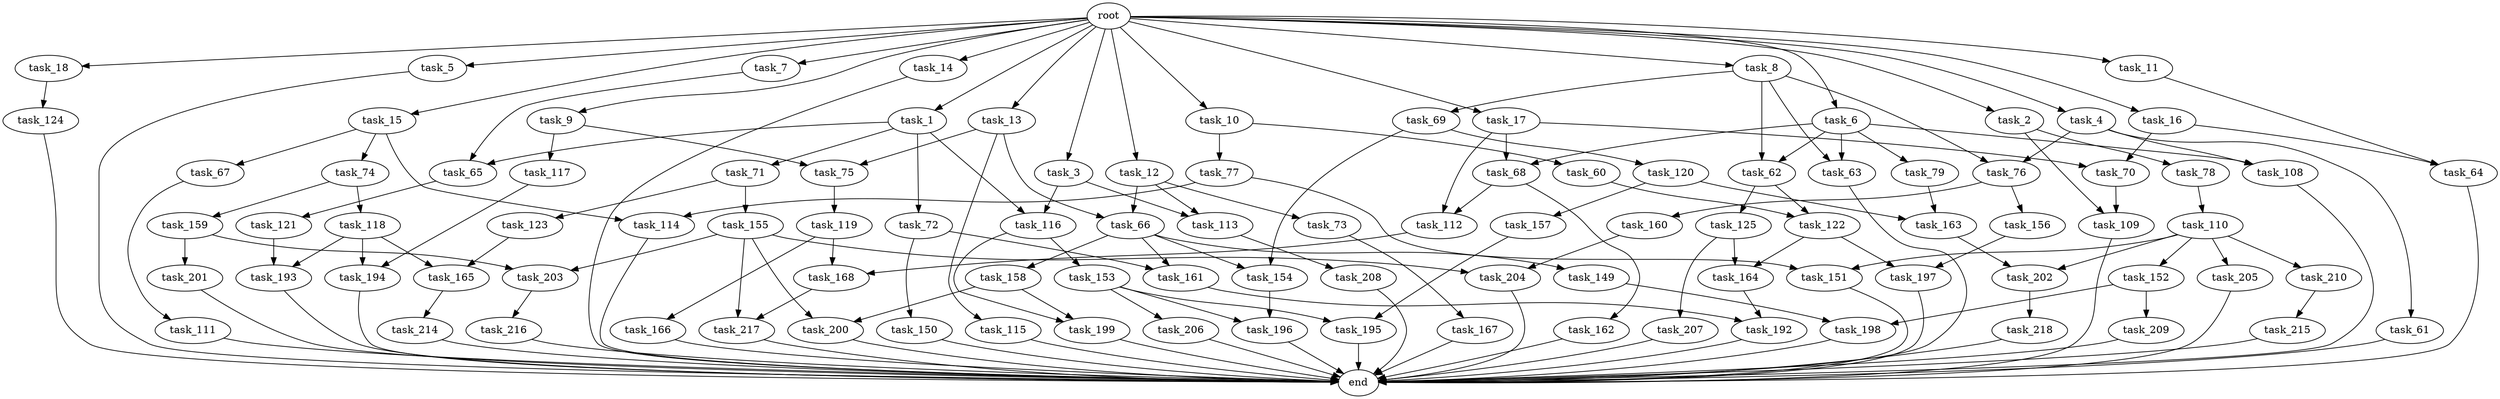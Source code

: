 digraph G {
  task_116 [size="274877906944.000000"];
  task_163 [size="292057776128.000000"];
  task_15 [size="1024.000000"];
  task_118 [size="858993459200.000000"];
  task_207 [size="549755813888.000000"];
  task_168 [size="833223655424.000000"];
  task_153 [size="309237645312.000000"];
  end [size="0.000000"];
  task_7 [size="1024.000000"];
  task_119 [size="214748364800.000000"];
  task_166 [size="695784701952.000000"];
  task_79 [size="137438953472.000000"];
  task_75 [size="1073741824000.000000"];
  task_214 [size="549755813888.000000"];
  task_154 [size="764504178688.000000"];
  task_204 [size="523986010112.000000"];
  task_117 [size="858993459200.000000"];
  task_196 [size="249108103168.000000"];
  task_9 [size="1024.000000"];
  task_155 [size="858993459200.000000"];
  task_216 [size="137438953472.000000"];
  task_112 [size="635655159808.000000"];
  task_121 [size="309237645312.000000"];
  task_164 [size="627065225216.000000"];
  task_217 [size="343597383680.000000"];
  task_73 [size="34359738368.000000"];
  task_64 [size="635655159808.000000"];
  task_77 [size="858993459200.000000"];
  task_198 [size="446676598784.000000"];
  task_65 [size="833223655424.000000"];
  task_150 [size="34359738368.000000"];
  task_18 [size="1024.000000"];
  task_159 [size="858993459200.000000"];
  task_63 [size="833223655424.000000"];
  task_68 [size="352187318272.000000"];
  task_115 [size="214748364800.000000"];
  task_206 [size="214748364800.000000"];
  task_160 [size="858993459200.000000"];
  task_61 [size="34359738368.000000"];
  task_11 [size="1024.000000"];
  task_167 [size="549755813888.000000"];
  task_125 [size="858993459200.000000"];
  task_156 [size="858993459200.000000"];
  task_1 [size="1024.000000"];
  task_78 [size="695784701952.000000"];
  task_5 [size="1024.000000"];
  task_157 [size="214748364800.000000"];
  task_109 [size="1005022347264.000000"];
  task_210 [size="420906795008.000000"];
  task_201 [size="549755813888.000000"];
  task_69 [size="695784701952.000000"];
  task_162 [size="420906795008.000000"];
  task_165 [size="455266533376.000000"];
  task_123 [size="858993459200.000000"];
  task_194 [size="730144440320.000000"];
  task_62 [size="833223655424.000000"];
  task_66 [size="249108103168.000000"];
  task_161 [size="249108103168.000000"];
  task_195 [size="352187318272.000000"];
  task_192 [size="386547056640.000000"];
  task_4 [size="1024.000000"];
  task_60 [size="858993459200.000000"];
  task_10 [size="1024.000000"];
  task_193 [size="455266533376.000000"];
  task_158 [size="214748364800.000000"];
  task_70 [size="429496729600.000000"];
  task_71 [size="137438953472.000000"];
  task_67 [size="695784701952.000000"];
  task_14 [size="1024.000000"];
  task_12 [size="1024.000000"];
  task_13 [size="1024.000000"];
  task_108 [size="171798691840.000000"];
  task_3 [size="1024.000000"];
  task_114 [size="1116691496960.000000"];
  task_151 [size="841813590016.000000"];
  task_113 [size="171798691840.000000"];
  task_6 [size="1024.000000"];
  task_203 [size="858993459200.000000"];
  task_124 [size="695784701952.000000"];
  task_2 [size="1024.000000"];
  task_209 [size="137438953472.000000"];
  task_197 [size="111669149696.000000"];
  task_72 [size="137438953472.000000"];
  task_74 [size="695784701952.000000"];
  task_149 [size="214748364800.000000"];
  task_17 [size="1024.000000"];
  task_76 [size="730144440320.000000"];
  task_202 [size="970662608896.000000"];
  task_120 [size="549755813888.000000"];
  task_200 [size="858993459200.000000"];
  root [size="0.000000"];
  task_205 [size="420906795008.000000"];
  task_111 [size="137438953472.000000"];
  task_8 [size="1024.000000"];
  task_16 [size="1024.000000"];
  task_199 [size="858993459200.000000"];
  task_152 [size="420906795008.000000"];
  task_218 [size="34359738368.000000"];
  task_215 [size="214748364800.000000"];
  task_110 [size="309237645312.000000"];
  task_122 [size="996432412672.000000"];
  task_208 [size="858993459200.000000"];

  task_116 -> task_153 [size="301989888.000000"];
  task_116 -> task_199 [size="301989888.000000"];
  task_163 -> task_202 [size="536870912.000000"];
  task_15 -> task_114 [size="679477248.000000"];
  task_15 -> task_67 [size="679477248.000000"];
  task_15 -> task_74 [size="679477248.000000"];
  task_118 -> task_193 [size="33554432.000000"];
  task_118 -> task_194 [size="33554432.000000"];
  task_118 -> task_165 [size="33554432.000000"];
  task_207 -> end [size="1.000000"];
  task_168 -> task_217 [size="33554432.000000"];
  task_153 -> task_206 [size="209715200.000000"];
  task_153 -> task_195 [size="209715200.000000"];
  task_153 -> task_196 [size="209715200.000000"];
  task_7 -> task_65 [size="679477248.000000"];
  task_119 -> task_166 [size="679477248.000000"];
  task_119 -> task_168 [size="679477248.000000"];
  task_166 -> end [size="1.000000"];
  task_79 -> task_163 [size="75497472.000000"];
  task_75 -> task_119 [size="209715200.000000"];
  task_214 -> end [size="1.000000"];
  task_154 -> task_196 [size="33554432.000000"];
  task_204 -> end [size="1.000000"];
  task_117 -> task_194 [size="679477248.000000"];
  task_196 -> end [size="1.000000"];
  task_9 -> task_75 [size="838860800.000000"];
  task_9 -> task_117 [size="838860800.000000"];
  task_155 -> task_200 [size="301989888.000000"];
  task_155 -> task_217 [size="301989888.000000"];
  task_155 -> task_203 [size="301989888.000000"];
  task_155 -> task_204 [size="301989888.000000"];
  task_216 -> end [size="1.000000"];
  task_112 -> task_168 [size="134217728.000000"];
  task_121 -> task_193 [size="411041792.000000"];
  task_164 -> task_192 [size="301989888.000000"];
  task_217 -> end [size="1.000000"];
  task_73 -> task_167 [size="536870912.000000"];
  task_64 -> end [size="1.000000"];
  task_77 -> task_114 [size="411041792.000000"];
  task_77 -> task_151 [size="411041792.000000"];
  task_198 -> end [size="1.000000"];
  task_65 -> task_121 [size="301989888.000000"];
  task_150 -> end [size="1.000000"];
  task_18 -> task_124 [size="679477248.000000"];
  task_159 -> task_201 [size="536870912.000000"];
  task_159 -> task_203 [size="536870912.000000"];
  task_63 -> end [size="1.000000"];
  task_68 -> task_112 [size="411041792.000000"];
  task_68 -> task_162 [size="411041792.000000"];
  task_115 -> end [size="1.000000"];
  task_206 -> end [size="1.000000"];
  task_160 -> task_204 [size="209715200.000000"];
  task_61 -> end [size="1.000000"];
  task_11 -> task_64 [size="411041792.000000"];
  task_167 -> end [size="1.000000"];
  task_125 -> task_164 [size="536870912.000000"];
  task_125 -> task_207 [size="536870912.000000"];
  task_156 -> task_197 [size="33554432.000000"];
  task_1 -> task_65 [size="134217728.000000"];
  task_1 -> task_116 [size="134217728.000000"];
  task_1 -> task_72 [size="134217728.000000"];
  task_1 -> task_71 [size="134217728.000000"];
  task_78 -> task_110 [size="301989888.000000"];
  task_5 -> end [size="1.000000"];
  task_157 -> task_195 [size="134217728.000000"];
  task_109 -> end [size="1.000000"];
  task_210 -> task_215 [size="209715200.000000"];
  task_201 -> end [size="1.000000"];
  task_69 -> task_120 [size="536870912.000000"];
  task_69 -> task_154 [size="536870912.000000"];
  task_162 -> end [size="1.000000"];
  task_165 -> task_214 [size="536870912.000000"];
  task_123 -> task_165 [size="411041792.000000"];
  task_194 -> end [size="1.000000"];
  task_62 -> task_122 [size="838860800.000000"];
  task_62 -> task_125 [size="838860800.000000"];
  task_66 -> task_149 [size="209715200.000000"];
  task_66 -> task_158 [size="209715200.000000"];
  task_66 -> task_154 [size="209715200.000000"];
  task_66 -> task_161 [size="209715200.000000"];
  task_161 -> task_192 [size="75497472.000000"];
  task_195 -> end [size="1.000000"];
  task_192 -> end [size="1.000000"];
  task_4 -> task_108 [size="33554432.000000"];
  task_4 -> task_76 [size="33554432.000000"];
  task_4 -> task_61 [size="33554432.000000"];
  task_60 -> task_122 [size="134217728.000000"];
  task_10 -> task_60 [size="838860800.000000"];
  task_10 -> task_77 [size="838860800.000000"];
  task_193 -> end [size="1.000000"];
  task_158 -> task_199 [size="536870912.000000"];
  task_158 -> task_200 [size="536870912.000000"];
  task_70 -> task_109 [size="301989888.000000"];
  task_71 -> task_155 [size="838860800.000000"];
  task_71 -> task_123 [size="838860800.000000"];
  task_67 -> task_111 [size="134217728.000000"];
  task_14 -> end [size="1.000000"];
  task_12 -> task_66 [size="33554432.000000"];
  task_12 -> task_73 [size="33554432.000000"];
  task_12 -> task_113 [size="33554432.000000"];
  task_13 -> task_66 [size="209715200.000000"];
  task_13 -> task_75 [size="209715200.000000"];
  task_13 -> task_115 [size="209715200.000000"];
  task_108 -> end [size="1.000000"];
  task_3 -> task_116 [size="134217728.000000"];
  task_3 -> task_113 [size="134217728.000000"];
  task_114 -> end [size="1.000000"];
  task_151 -> end [size="1.000000"];
  task_113 -> task_208 [size="838860800.000000"];
  task_6 -> task_63 [size="134217728.000000"];
  task_6 -> task_68 [size="134217728.000000"];
  task_6 -> task_108 [size="134217728.000000"];
  task_6 -> task_79 [size="134217728.000000"];
  task_6 -> task_62 [size="134217728.000000"];
  task_203 -> task_216 [size="134217728.000000"];
  task_124 -> end [size="1.000000"];
  task_2 -> task_109 [size="679477248.000000"];
  task_2 -> task_78 [size="679477248.000000"];
  task_209 -> end [size="1.000000"];
  task_197 -> end [size="1.000000"];
  task_72 -> task_161 [size="33554432.000000"];
  task_72 -> task_150 [size="33554432.000000"];
  task_74 -> task_118 [size="838860800.000000"];
  task_74 -> task_159 [size="838860800.000000"];
  task_149 -> task_198 [size="301989888.000000"];
  task_17 -> task_112 [size="209715200.000000"];
  task_17 -> task_68 [size="209715200.000000"];
  task_17 -> task_70 [size="209715200.000000"];
  task_76 -> task_156 [size="838860800.000000"];
  task_76 -> task_160 [size="838860800.000000"];
  task_202 -> task_218 [size="33554432.000000"];
  task_120 -> task_163 [size="209715200.000000"];
  task_120 -> task_157 [size="209715200.000000"];
  task_200 -> end [size="1.000000"];
  root -> task_13 [size="1.000000"];
  root -> task_17 [size="1.000000"];
  root -> task_3 [size="1.000000"];
  root -> task_4 [size="1.000000"];
  root -> task_11 [size="1.000000"];
  root -> task_15 [size="1.000000"];
  root -> task_10 [size="1.000000"];
  root -> task_6 [size="1.000000"];
  root -> task_9 [size="1.000000"];
  root -> task_16 [size="1.000000"];
  root -> task_8 [size="1.000000"];
  root -> task_18 [size="1.000000"];
  root -> task_1 [size="1.000000"];
  root -> task_5 [size="1.000000"];
  root -> task_7 [size="1.000000"];
  root -> task_2 [size="1.000000"];
  root -> task_14 [size="1.000000"];
  root -> task_12 [size="1.000000"];
  task_205 -> end [size="1.000000"];
  task_111 -> end [size="1.000000"];
  task_8 -> task_63 [size="679477248.000000"];
  task_8 -> task_62 [size="679477248.000000"];
  task_8 -> task_76 [size="679477248.000000"];
  task_8 -> task_69 [size="679477248.000000"];
  task_16 -> task_64 [size="209715200.000000"];
  task_16 -> task_70 [size="209715200.000000"];
  task_199 -> end [size="1.000000"];
  task_152 -> task_209 [size="134217728.000000"];
  task_152 -> task_198 [size="134217728.000000"];
  task_218 -> end [size="1.000000"];
  task_215 -> end [size="1.000000"];
  task_110 -> task_210 [size="411041792.000000"];
  task_110 -> task_152 [size="411041792.000000"];
  task_110 -> task_202 [size="411041792.000000"];
  task_110 -> task_205 [size="411041792.000000"];
  task_110 -> task_151 [size="411041792.000000"];
  task_122 -> task_164 [size="75497472.000000"];
  task_122 -> task_197 [size="75497472.000000"];
  task_208 -> end [size="1.000000"];
}
